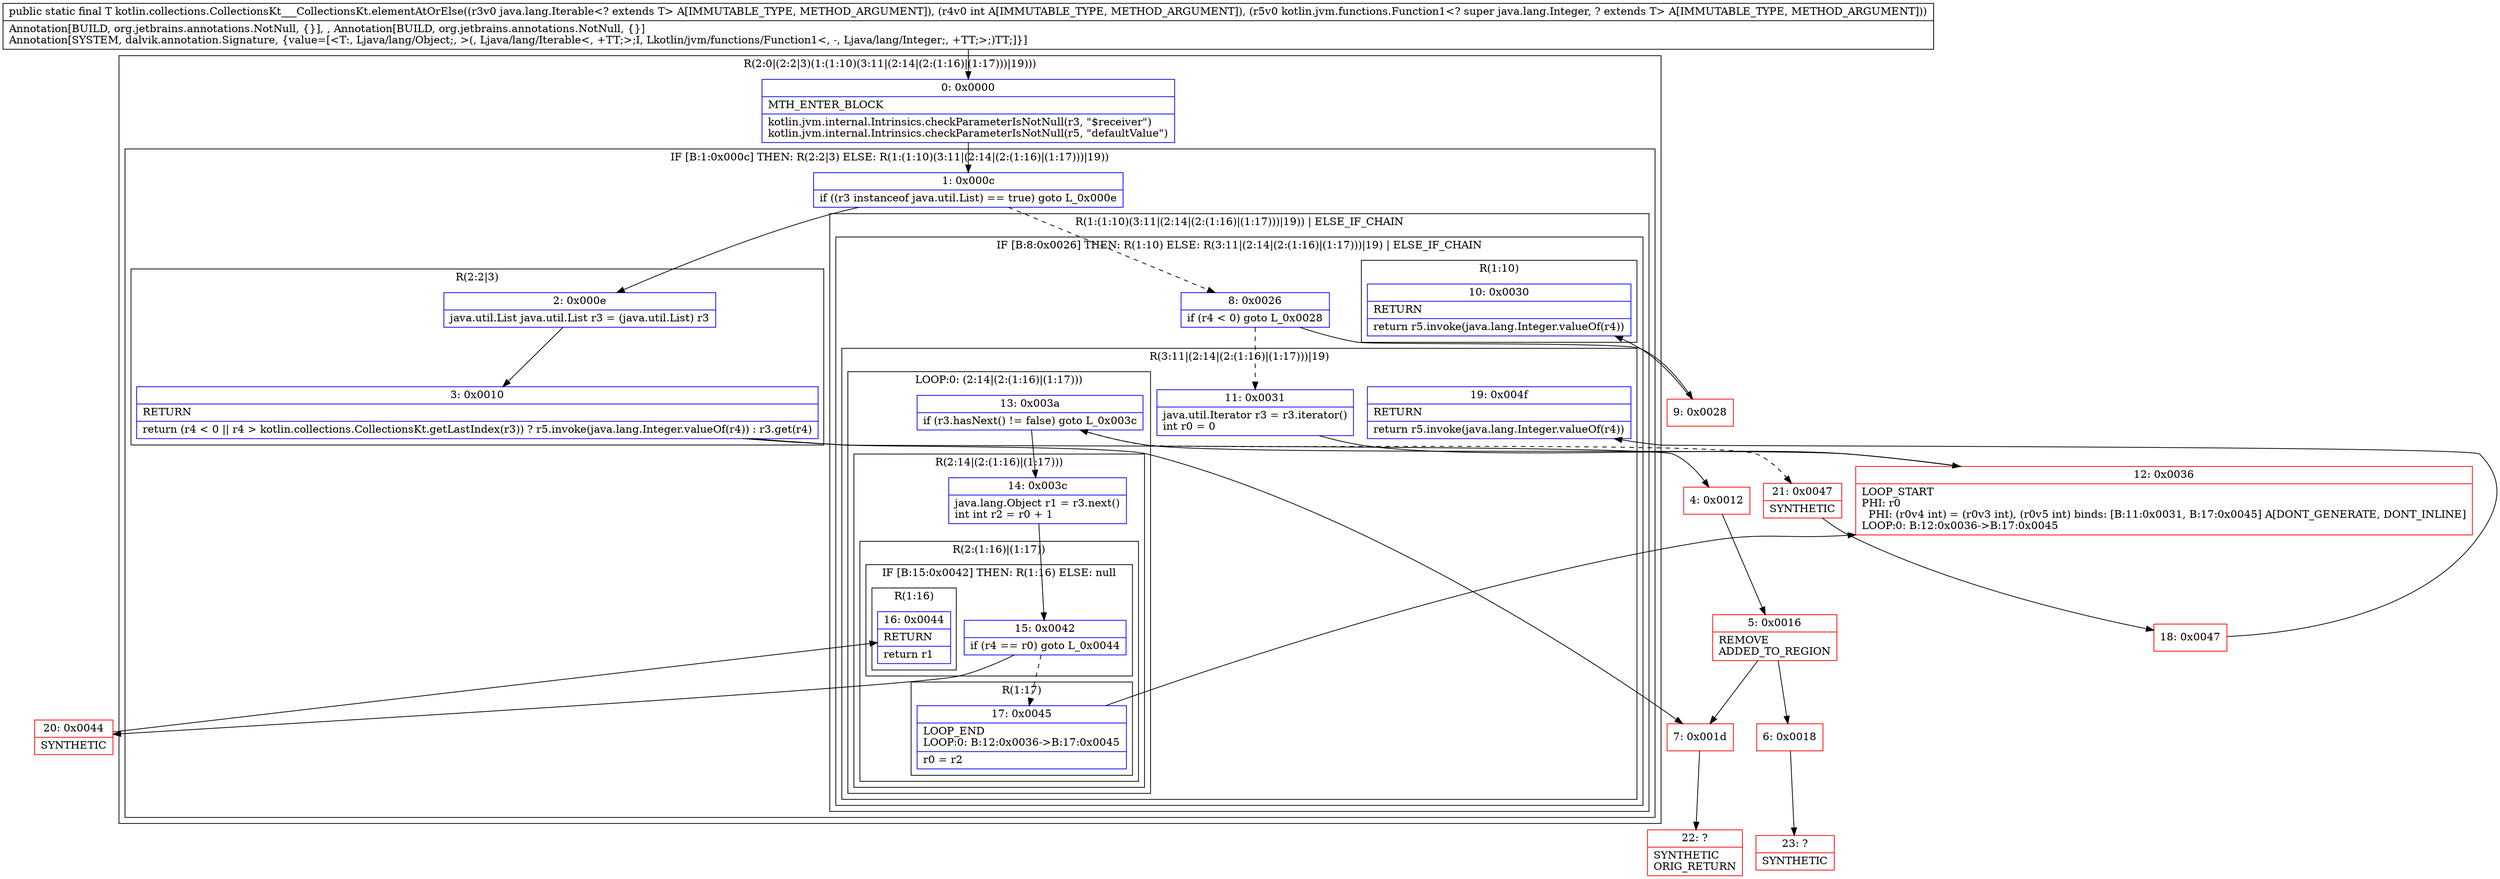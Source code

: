 digraph "CFG forkotlin.collections.CollectionsKt___CollectionsKt.elementAtOrElse(Ljava\/lang\/Iterable;ILkotlin\/jvm\/functions\/Function1;)Ljava\/lang\/Object;" {
subgraph cluster_Region_94753354 {
label = "R(2:0|(2:2|3)(1:(1:10)(3:11|(2:14|(2:(1:16)|(1:17)))|19)))";
node [shape=record,color=blue];
Node_0 [shape=record,label="{0\:\ 0x0000|MTH_ENTER_BLOCK\l|kotlin.jvm.internal.Intrinsics.checkParameterIsNotNull(r3, \"$receiver\")\lkotlin.jvm.internal.Intrinsics.checkParameterIsNotNull(r5, \"defaultValue\")\l}"];
subgraph cluster_IfRegion_1684787302 {
label = "IF [B:1:0x000c] THEN: R(2:2|3) ELSE: R(1:(1:10)(3:11|(2:14|(2:(1:16)|(1:17)))|19))";
node [shape=record,color=blue];
Node_1 [shape=record,label="{1\:\ 0x000c|if ((r3 instanceof java.util.List) == true) goto L_0x000e\l}"];
subgraph cluster_Region_1227183830 {
label = "R(2:2|3)";
node [shape=record,color=blue];
Node_2 [shape=record,label="{2\:\ 0x000e|java.util.List java.util.List r3 = (java.util.List) r3\l}"];
Node_3 [shape=record,label="{3\:\ 0x0010|RETURN\l|return (r4 \< 0 \|\| r4 \> kotlin.collections.CollectionsKt.getLastIndex(r3)) ? r5.invoke(java.lang.Integer.valueOf(r4)) : r3.get(r4)\l}"];
}
subgraph cluster_Region_856967578 {
label = "R(1:(1:10)(3:11|(2:14|(2:(1:16)|(1:17)))|19)) | ELSE_IF_CHAIN\l";
node [shape=record,color=blue];
subgraph cluster_IfRegion_370098091 {
label = "IF [B:8:0x0026] THEN: R(1:10) ELSE: R(3:11|(2:14|(2:(1:16)|(1:17)))|19) | ELSE_IF_CHAIN\l";
node [shape=record,color=blue];
Node_8 [shape=record,label="{8\:\ 0x0026|if (r4 \< 0) goto L_0x0028\l}"];
subgraph cluster_Region_1033078946 {
label = "R(1:10)";
node [shape=record,color=blue];
Node_10 [shape=record,label="{10\:\ 0x0030|RETURN\l|return r5.invoke(java.lang.Integer.valueOf(r4))\l}"];
}
subgraph cluster_Region_1590404187 {
label = "R(3:11|(2:14|(2:(1:16)|(1:17)))|19)";
node [shape=record,color=blue];
Node_11 [shape=record,label="{11\:\ 0x0031|java.util.Iterator r3 = r3.iterator()\lint r0 = 0\l}"];
subgraph cluster_LoopRegion_121739158 {
label = "LOOP:0: (2:14|(2:(1:16)|(1:17)))";
node [shape=record,color=blue];
Node_13 [shape=record,label="{13\:\ 0x003a|if (r3.hasNext() != false) goto L_0x003c\l}"];
subgraph cluster_Region_359072169 {
label = "R(2:14|(2:(1:16)|(1:17)))";
node [shape=record,color=blue];
Node_14 [shape=record,label="{14\:\ 0x003c|java.lang.Object r1 = r3.next()\lint int r2 = r0 + 1\l}"];
subgraph cluster_Region_369641085 {
label = "R(2:(1:16)|(1:17))";
node [shape=record,color=blue];
subgraph cluster_IfRegion_1255131816 {
label = "IF [B:15:0x0042] THEN: R(1:16) ELSE: null";
node [shape=record,color=blue];
Node_15 [shape=record,label="{15\:\ 0x0042|if (r4 == r0) goto L_0x0044\l}"];
subgraph cluster_Region_2039857520 {
label = "R(1:16)";
node [shape=record,color=blue];
Node_16 [shape=record,label="{16\:\ 0x0044|RETURN\l|return r1\l}"];
}
}
subgraph cluster_Region_434958695 {
label = "R(1:17)";
node [shape=record,color=blue];
Node_17 [shape=record,label="{17\:\ 0x0045|LOOP_END\lLOOP:0: B:12:0x0036\-\>B:17:0x0045\l|r0 = r2\l}"];
}
}
}
}
Node_19 [shape=record,label="{19\:\ 0x004f|RETURN\l|return r5.invoke(java.lang.Integer.valueOf(r4))\l}"];
}
}
}
}
}
Node_4 [shape=record,color=red,label="{4\:\ 0x0012}"];
Node_5 [shape=record,color=red,label="{5\:\ 0x0016|REMOVE\lADDED_TO_REGION\l}"];
Node_6 [shape=record,color=red,label="{6\:\ 0x0018}"];
Node_7 [shape=record,color=red,label="{7\:\ 0x001d}"];
Node_9 [shape=record,color=red,label="{9\:\ 0x0028}"];
Node_12 [shape=record,color=red,label="{12\:\ 0x0036|LOOP_START\lPHI: r0 \l  PHI: (r0v4 int) = (r0v3 int), (r0v5 int) binds: [B:11:0x0031, B:17:0x0045] A[DONT_GENERATE, DONT_INLINE]\lLOOP:0: B:12:0x0036\-\>B:17:0x0045\l}"];
Node_18 [shape=record,color=red,label="{18\:\ 0x0047}"];
Node_20 [shape=record,color=red,label="{20\:\ 0x0044|SYNTHETIC\l}"];
Node_21 [shape=record,color=red,label="{21\:\ 0x0047|SYNTHETIC\l}"];
Node_22 [shape=record,color=red,label="{22\:\ ?|SYNTHETIC\lORIG_RETURN\l}"];
Node_23 [shape=record,color=red,label="{23\:\ ?|SYNTHETIC\l}"];
MethodNode[shape=record,label="{public static final T kotlin.collections.CollectionsKt___CollectionsKt.elementAtOrElse((r3v0 java.lang.Iterable\<? extends T\> A[IMMUTABLE_TYPE, METHOD_ARGUMENT]), (r4v0 int A[IMMUTABLE_TYPE, METHOD_ARGUMENT]), (r5v0 kotlin.jvm.functions.Function1\<? super java.lang.Integer, ? extends T\> A[IMMUTABLE_TYPE, METHOD_ARGUMENT]))  | Annotation[BUILD, org.jetbrains.annotations.NotNull, \{\}], , Annotation[BUILD, org.jetbrains.annotations.NotNull, \{\}]\lAnnotation[SYSTEM, dalvik.annotation.Signature, \{value=[\<T:, Ljava\/lang\/Object;, \>(, Ljava\/lang\/Iterable\<, +TT;\>;I, Lkotlin\/jvm\/functions\/Function1\<, \-, Ljava\/lang\/Integer;, +TT;\>;)TT;]\}]\l}"];
MethodNode -> Node_0;
Node_0 -> Node_1;
Node_1 -> Node_2;
Node_1 -> Node_8[style=dashed];
Node_2 -> Node_3;
Node_3 -> Node_4;
Node_3 -> Node_7;
Node_8 -> Node_9;
Node_8 -> Node_11[style=dashed];
Node_11 -> Node_12;
Node_13 -> Node_14;
Node_13 -> Node_21[style=dashed];
Node_14 -> Node_15;
Node_15 -> Node_17[style=dashed];
Node_15 -> Node_20;
Node_17 -> Node_12;
Node_4 -> Node_5;
Node_5 -> Node_6;
Node_5 -> Node_7;
Node_6 -> Node_23;
Node_7 -> Node_22;
Node_9 -> Node_10;
Node_12 -> Node_13;
Node_18 -> Node_19;
Node_20 -> Node_16;
Node_21 -> Node_18;
}

